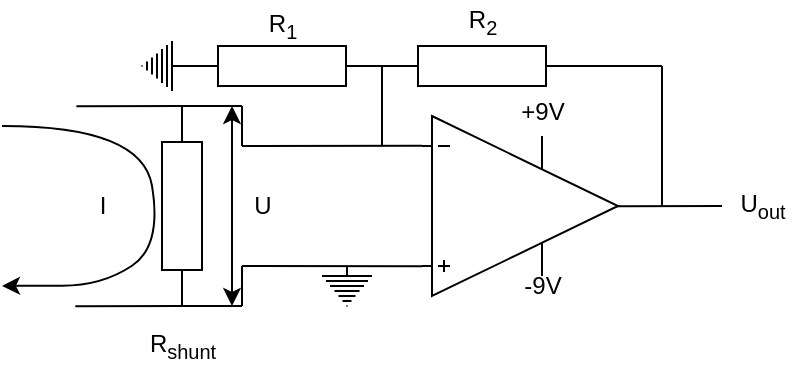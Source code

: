 <mxfile version="12.5.3" type="device"><diagram name="Page-1" id="7e0a89b8-554c-2b80-1dc8-d5c74ca68de4"><mxGraphModel dx="569" dy="312" grid="1" gridSize="10" guides="1" tooltips="1" connect="1" arrows="1" fold="1" page="1" pageScale="1" pageWidth="1100" pageHeight="850" background="#ffffff" math="0" shadow="0"><root><mxCell id="0"/><mxCell id="1" parent="0"/><mxCell id="U3AVkHjG4t9D5kTaqLEB-1" value="" style="pointerEvents=1;verticalLabelPosition=bottom;shadow=0;dashed=0;align=center;html=1;verticalAlign=top;shape=mxgraph.electrical.resistors.resistor_1;direction=south;" vertex="1" parent="1"><mxGeometry x="250" y="350" width="20" height="100" as="geometry"/></mxCell><mxCell id="U3AVkHjG4t9D5kTaqLEB-3" value="" style="endArrow=none;html=1;strokeWidth=1;" edge="1" parent="1"><mxGeometry width="100" relative="1" as="geometry"><mxPoint x="260" y="450" as="sourcePoint"/><mxPoint x="290" y="450" as="targetPoint"/></mxGeometry></mxCell><mxCell id="U3AVkHjG4t9D5kTaqLEB-5" value="" style="endArrow=none;html=1;strokeWidth=1;" edge="1" parent="1"><mxGeometry width="100" relative="1" as="geometry"><mxPoint x="290" y="430" as="sourcePoint"/><mxPoint x="290" y="450" as="targetPoint"/></mxGeometry></mxCell><mxCell id="U3AVkHjG4t9D5kTaqLEB-8" value="" style="endArrow=none;html=1;strokeWidth=1;exitX=0;exitY=0.5;exitDx=0;exitDy=0;exitPerimeter=0;" edge="1" parent="1" source="U3AVkHjG4t9D5kTaqLEB-1"><mxGeometry width="100" relative="1" as="geometry"><mxPoint x="300" y="350" as="sourcePoint"/><mxPoint x="290" y="350" as="targetPoint"/></mxGeometry></mxCell><mxCell id="U3AVkHjG4t9D5kTaqLEB-9" value="" style="endArrow=none;html=1;strokeWidth=1;entryX=0;entryY=0.165;entryDx=0;entryDy=0;entryPerimeter=0;" edge="1" parent="1"><mxGeometry width="100" relative="1" as="geometry"><mxPoint x="290" y="370" as="sourcePoint"/><mxPoint x="380" y="369.85" as="targetPoint"/></mxGeometry></mxCell><mxCell id="U3AVkHjG4t9D5kTaqLEB-10" value="" style="endArrow=none;html=1;strokeWidth=1;entryX=0;entryY=0.835;entryDx=0;entryDy=0;entryPerimeter=0;" edge="1" parent="1"><mxGeometry width="100" relative="1" as="geometry"><mxPoint x="290" y="430" as="sourcePoint"/><mxPoint x="380" y="430.15" as="targetPoint"/></mxGeometry></mxCell><mxCell id="U3AVkHjG4t9D5kTaqLEB-12" value="" style="endArrow=none;html=1;strokeWidth=1;" edge="1" parent="1"><mxGeometry width="100" relative="1" as="geometry"><mxPoint x="290" y="350" as="sourcePoint"/><mxPoint x="290" y="370" as="targetPoint"/></mxGeometry></mxCell><mxCell id="U3AVkHjG4t9D5kTaqLEB-13" value="" style="endArrow=none;html=1;strokeWidth=1;" edge="1" parent="1"><mxGeometry width="100" relative="1" as="geometry"><mxPoint x="360" y="330" as="sourcePoint"/><mxPoint x="360" y="370" as="targetPoint"/></mxGeometry></mxCell><mxCell id="U3AVkHjG4t9D5kTaqLEB-14" value="" style="pointerEvents=1;verticalLabelPosition=bottom;shadow=0;dashed=0;align=center;html=1;verticalAlign=top;shape=mxgraph.electrical.resistors.resistor_1;" vertex="1" parent="1"><mxGeometry x="360" y="320.0" width="100" height="20" as="geometry"/></mxCell><mxCell id="U3AVkHjG4t9D5kTaqLEB-15" value="" style="pointerEvents=1;verticalLabelPosition=bottom;shadow=0;dashed=0;align=center;html=1;verticalAlign=top;shape=mxgraph.electrical.resistors.resistor_1;" vertex="1" parent="1"><mxGeometry x="260" y="320" width="100" height="20" as="geometry"/></mxCell><mxCell id="U3AVkHjG4t9D5kTaqLEB-16" value="" style="pointerEvents=1;verticalLabelPosition=bottom;shadow=0;dashed=0;align=center;html=1;verticalAlign=top;shape=mxgraph.electrical.signal_sources.protective_earth;" vertex="1" parent="1"><mxGeometry x="330" y="430" width="25" height="20" as="geometry"/></mxCell><mxCell id="U3AVkHjG4t9D5kTaqLEB-17" value="" style="pointerEvents=1;verticalLabelPosition=bottom;shadow=0;dashed=0;align=center;html=1;verticalAlign=top;shape=mxgraph.electrical.signal_sources.protective_earth;direction=south;" vertex="1" parent="1"><mxGeometry x="240" y="317.5" width="20" height="25" as="geometry"/></mxCell><mxCell id="U3AVkHjG4t9D5kTaqLEB-18" value="" style="endArrow=none;html=1;strokeWidth=1;exitX=0.986;exitY=0.501;exitDx=0;exitDy=0;exitPerimeter=0;" edge="1" parent="1" source="U3AVkHjG4t9D5kTaqLEB-19"><mxGeometry width="100" relative="1" as="geometry"><mxPoint x="480" y="400" as="sourcePoint"/><mxPoint x="530" y="400" as="targetPoint"/><Array as="points"><mxPoint x="477" y="400"/></Array></mxGeometry></mxCell><mxCell id="U3AVkHjG4t9D5kTaqLEB-19" value="" style="verticalLabelPosition=bottom;shadow=0;dashed=0;align=center;html=1;verticalAlign=top;shape=mxgraph.electrical.abstract.operational_amp_1;" vertex="1" parent="1"><mxGeometry x="380" y="355" width="98" height="90" as="geometry"/></mxCell><mxCell id="U3AVkHjG4t9D5kTaqLEB-20" value="" style="endArrow=none;html=1;strokeWidth=1;" edge="1" parent="1"><mxGeometry width="100" relative="1" as="geometry"><mxPoint x="500" y="400" as="sourcePoint"/><mxPoint x="500" y="330" as="targetPoint"/><Array as="points"/></mxGeometry></mxCell><mxCell id="U3AVkHjG4t9D5kTaqLEB-21" value="" style="endArrow=none;html=1;strokeWidth=1;exitX=0.986;exitY=0.501;exitDx=0;exitDy=0;exitPerimeter=0;" edge="1" parent="1"><mxGeometry width="100" relative="1" as="geometry"><mxPoint x="459.998" y="330.01" as="sourcePoint"/><mxPoint x="500" y="330" as="targetPoint"/><Array as="points"><mxPoint x="460.37" y="329.92"/></Array></mxGeometry></mxCell><mxCell id="U3AVkHjG4t9D5kTaqLEB-22" value="" style="endArrow=none;html=1;strokeWidth=1;exitX=0.986;exitY=0.501;exitDx=0;exitDy=0;exitPerimeter=0;" edge="1" parent="1"><mxGeometry width="100" relative="1" as="geometry"><mxPoint x="206.628" y="450.09" as="sourcePoint"/><mxPoint x="260" y="450.0" as="targetPoint"/><Array as="points"><mxPoint x="207" y="450"/></Array></mxGeometry></mxCell><mxCell id="U3AVkHjG4t9D5kTaqLEB-23" value="" style="endArrow=none;html=1;strokeWidth=1;exitX=0.986;exitY=0.501;exitDx=0;exitDy=0;exitPerimeter=0;" edge="1" parent="1"><mxGeometry width="100" relative="1" as="geometry"><mxPoint x="207.188" y="350.09" as="sourcePoint"/><mxPoint x="260.56" y="350.0" as="targetPoint"/><Array as="points"><mxPoint x="207.56" y="350"/></Array></mxGeometry></mxCell><mxCell id="U3AVkHjG4t9D5kTaqLEB-24" value="" style="curved=1;endArrow=classic;html=1;" edge="1" parent="1"><mxGeometry width="50" height="50" relative="1" as="geometry"><mxPoint x="170" y="360" as="sourcePoint"/><mxPoint x="170" y="440" as="targetPoint"/><Array as="points"><mxPoint x="240" y="359.89"/><mxPoint x="250" y="419.89"/><mxPoint x="220" y="439.89"/><mxPoint x="180" y="439.89"/></Array></mxGeometry></mxCell><mxCell id="U3AVkHjG4t9D5kTaqLEB-25" value="I&lt;br&gt;" style="text;html=1;align=center;verticalAlign=middle;resizable=0;points=[];autosize=1;" vertex="1" parent="1"><mxGeometry x="210" y="390" width="20" height="20" as="geometry"/></mxCell><mxCell id="U3AVkHjG4t9D5kTaqLEB-26" value="" style="endArrow=classic;startArrow=classic;html=1;" edge="1" parent="1"><mxGeometry width="50" height="50" relative="1" as="geometry"><mxPoint x="285" y="450" as="sourcePoint"/><mxPoint x="285" y="350" as="targetPoint"/></mxGeometry></mxCell><mxCell id="U3AVkHjG4t9D5kTaqLEB-27" value="U&lt;br&gt;" style="text;html=1;align=center;verticalAlign=middle;resizable=0;points=[];autosize=1;" vertex="1" parent="1"><mxGeometry x="290" y="390" width="20" height="20" as="geometry"/></mxCell><mxCell id="U3AVkHjG4t9D5kTaqLEB-28" value="R&lt;sub&gt;shunt&lt;/sub&gt;" style="text;html=1;align=center;verticalAlign=middle;resizable=0;points=[];autosize=1;rotation=0;" vertex="1" parent="1"><mxGeometry x="235" y="460" width="50" height="20" as="geometry"/></mxCell><mxCell id="U3AVkHjG4t9D5kTaqLEB-29" value="R&lt;sub&gt;1&lt;br&gt;&lt;/sub&gt;" style="text;html=1;align=center;verticalAlign=middle;resizable=0;points=[];autosize=1;" vertex="1" parent="1"><mxGeometry x="295" y="300" width="30" height="20" as="geometry"/></mxCell><mxCell id="U3AVkHjG4t9D5kTaqLEB-30" value="R&lt;sub&gt;2&lt;/sub&gt;" style="text;html=1;align=center;verticalAlign=middle;resizable=0;points=[];autosize=1;" vertex="1" parent="1"><mxGeometry x="395" y="297.5" width="30" height="20" as="geometry"/></mxCell><mxCell id="U3AVkHjG4t9D5kTaqLEB-31" value="U&lt;sub&gt;out&lt;br&gt;&lt;/sub&gt;" style="text;html=1;align=center;verticalAlign=middle;resizable=0;points=[];autosize=1;" vertex="1" parent="1"><mxGeometry x="529.8" y="390" width="40" height="20" as="geometry"/></mxCell><mxCell id="U3AVkHjG4t9D5kTaqLEB-33" value="" style="endArrow=none;html=1;" edge="1" parent="1"><mxGeometry width="50" height="50" relative="1" as="geometry"><mxPoint x="440" y="440" as="sourcePoint"/><mxPoint x="440" y="440" as="targetPoint"/></mxGeometry></mxCell><mxCell id="U3AVkHjG4t9D5kTaqLEB-34" value="-9V" style="text;html=1;align=center;verticalAlign=middle;resizable=0;points=[];autosize=1;" vertex="1" parent="1"><mxGeometry x="425" y="430" width="30" height="20" as="geometry"/></mxCell><mxCell id="U3AVkHjG4t9D5kTaqLEB-35" value="+9V" style="text;html=1;align=center;verticalAlign=middle;resizable=0;points=[];autosize=1;" vertex="1" parent="1"><mxGeometry x="420" y="342.87" width="40" height="20" as="geometry"/></mxCell></root></mxGraphModel></diagram></mxfile>